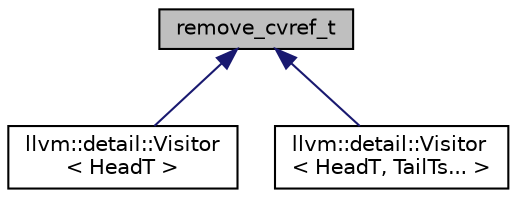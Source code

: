 digraph "remove_cvref_t"
{
 // LATEX_PDF_SIZE
  bgcolor="transparent";
  edge [fontname="Helvetica",fontsize="10",labelfontname="Helvetica",labelfontsize="10"];
  node [fontname="Helvetica",fontsize="10",shape=record];
  Node1 [label="remove_cvref_t",height=0.2,width=0.4,color="black", fillcolor="grey75", style="filled", fontcolor="black",tooltip=" "];
  Node1 -> Node2 [dir="back",color="midnightblue",fontsize="10",style="solid",fontname="Helvetica"];
  Node2 [label="llvm::detail::Visitor\l\< HeadT \>",height=0.2,width=0.4,color="black",URL="$structllvm_1_1detail_1_1Visitor_3_01HeadT_01_4.html",tooltip=" "];
  Node1 -> Node3 [dir="back",color="midnightblue",fontsize="10",style="solid",fontname="Helvetica"];
  Node3 [label="llvm::detail::Visitor\l\< HeadT, TailTs... \>",height=0.2,width=0.4,color="black",URL="$structllvm_1_1detail_1_1Visitor_3_01HeadT_00_01TailTs_8_8_8_01_4.html",tooltip=" "];
}
